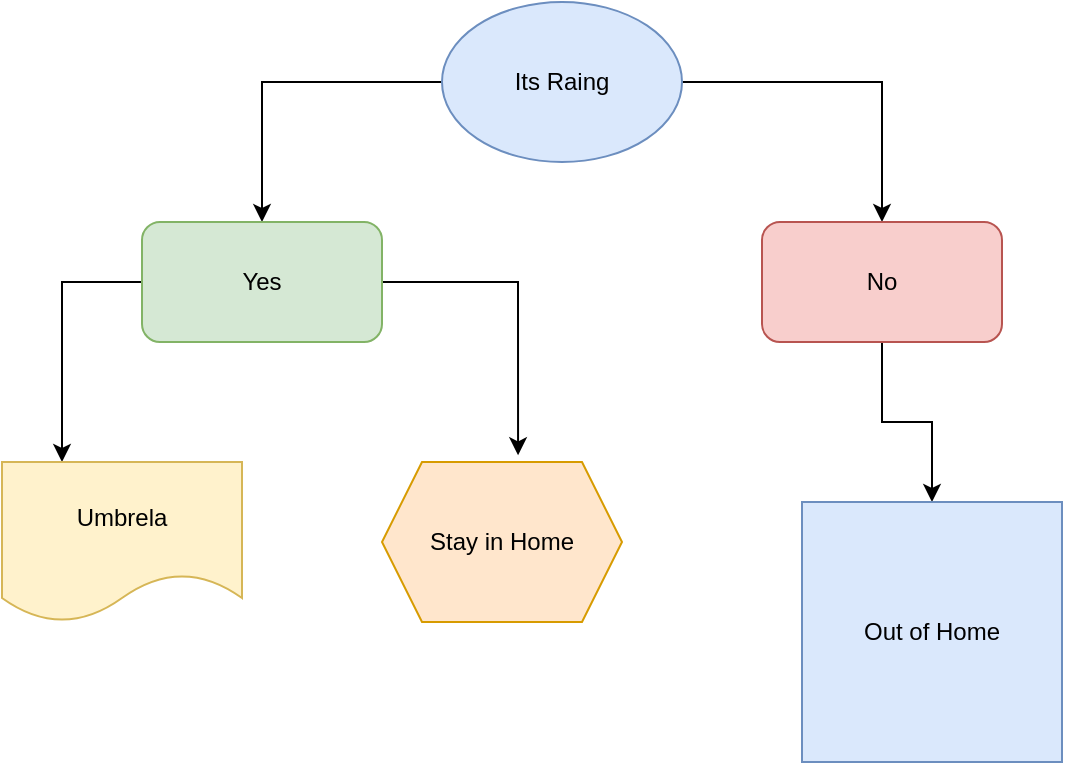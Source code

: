 <mxfile version="20.8.10" type="github">
  <diagram name="Página-1" id="BfUY2bRH6zuvZJXVuXLE">
    <mxGraphModel dx="794" dy="480" grid="1" gridSize="10" guides="1" tooltips="1" connect="1" arrows="1" fold="1" page="1" pageScale="1" pageWidth="827" pageHeight="1169" math="0" shadow="0">
      <root>
        <mxCell id="0" />
        <mxCell id="1" parent="0" />
        <mxCell id="jGBnd7abEPYetp-xxdTt-5" style="edgeStyle=orthogonalEdgeStyle;rounded=0;orthogonalLoop=1;jettySize=auto;html=1;exitX=0;exitY=0.5;exitDx=0;exitDy=0;entryX=0.5;entryY=0;entryDx=0;entryDy=0;" parent="1" source="jGBnd7abEPYetp-xxdTt-1" target="jGBnd7abEPYetp-xxdTt-2" edge="1">
          <mxGeometry relative="1" as="geometry" />
        </mxCell>
        <mxCell id="jGBnd7abEPYetp-xxdTt-6" style="edgeStyle=orthogonalEdgeStyle;rounded=0;orthogonalLoop=1;jettySize=auto;html=1;exitX=1;exitY=0.5;exitDx=0;exitDy=0;entryX=0.5;entryY=0;entryDx=0;entryDy=0;" parent="1" source="jGBnd7abEPYetp-xxdTt-1" target="jGBnd7abEPYetp-xxdTt-3" edge="1">
          <mxGeometry relative="1" as="geometry" />
        </mxCell>
        <mxCell id="jGBnd7abEPYetp-xxdTt-1" value="Its Raing" style="ellipse;whiteSpace=wrap;html=1;fillColor=#dae8fc;strokeColor=#6c8ebf;" parent="1" vertex="1">
          <mxGeometry x="280" y="70" width="120" height="80" as="geometry" />
        </mxCell>
        <mxCell id="jGBnd7abEPYetp-xxdTt-14" style="edgeStyle=orthogonalEdgeStyle;rounded=0;orthogonalLoop=1;jettySize=auto;html=1;exitX=0;exitY=0.5;exitDx=0;exitDy=0;entryX=0.25;entryY=0;entryDx=0;entryDy=0;" parent="1" source="jGBnd7abEPYetp-xxdTt-2" target="jGBnd7abEPYetp-xxdTt-7" edge="1">
          <mxGeometry relative="1" as="geometry" />
        </mxCell>
        <mxCell id="jGBnd7abEPYetp-xxdTt-15" style="edgeStyle=orthogonalEdgeStyle;rounded=0;orthogonalLoop=1;jettySize=auto;html=1;exitX=1;exitY=0.5;exitDx=0;exitDy=0;entryX=0.567;entryY=-0.042;entryDx=0;entryDy=0;entryPerimeter=0;" parent="1" source="jGBnd7abEPYetp-xxdTt-2" target="jGBnd7abEPYetp-xxdTt-8" edge="1">
          <mxGeometry relative="1" as="geometry" />
        </mxCell>
        <mxCell id="jGBnd7abEPYetp-xxdTt-2" value="Yes" style="rounded=1;whiteSpace=wrap;html=1;fillColor=#d5e8d4;strokeColor=#82b366;" parent="1" vertex="1">
          <mxGeometry x="130" y="180" width="120" height="60" as="geometry" />
        </mxCell>
        <mxCell id="jGBnd7abEPYetp-xxdTt-17" style="edgeStyle=orthogonalEdgeStyle;rounded=0;orthogonalLoop=1;jettySize=auto;html=1;exitX=0.5;exitY=1;exitDx=0;exitDy=0;entryX=0.5;entryY=0;entryDx=0;entryDy=0;" parent="1" source="jGBnd7abEPYetp-xxdTt-3" target="jGBnd7abEPYetp-xxdTt-16" edge="1">
          <mxGeometry relative="1" as="geometry" />
        </mxCell>
        <mxCell id="jGBnd7abEPYetp-xxdTt-3" value="No" style="rounded=1;whiteSpace=wrap;html=1;fillColor=#f8cecc;strokeColor=#b85450;" parent="1" vertex="1">
          <mxGeometry x="440" y="180" width="120" height="60" as="geometry" />
        </mxCell>
        <mxCell id="jGBnd7abEPYetp-xxdTt-7" value="Umbrela" style="shape=document;whiteSpace=wrap;html=1;boundedLbl=1;fillColor=#fff2cc;strokeColor=#d6b656;" parent="1" vertex="1">
          <mxGeometry x="60" y="300" width="120" height="80" as="geometry" />
        </mxCell>
        <mxCell id="jGBnd7abEPYetp-xxdTt-8" value="Stay in Home" style="shape=hexagon;perimeter=hexagonPerimeter2;whiteSpace=wrap;html=1;fixedSize=1;fillColor=#ffe6cc;strokeColor=#d79b00;" parent="1" vertex="1">
          <mxGeometry x="250" y="300" width="120" height="80" as="geometry" />
        </mxCell>
        <mxCell id="jGBnd7abEPYetp-xxdTt-16" value="Out of Home" style="whiteSpace=wrap;html=1;aspect=fixed;fillColor=#dae8fc;strokeColor=#6c8ebf;" parent="1" vertex="1">
          <mxGeometry x="460" y="320" width="130" height="130" as="geometry" />
        </mxCell>
      </root>
    </mxGraphModel>
  </diagram>
</mxfile>
